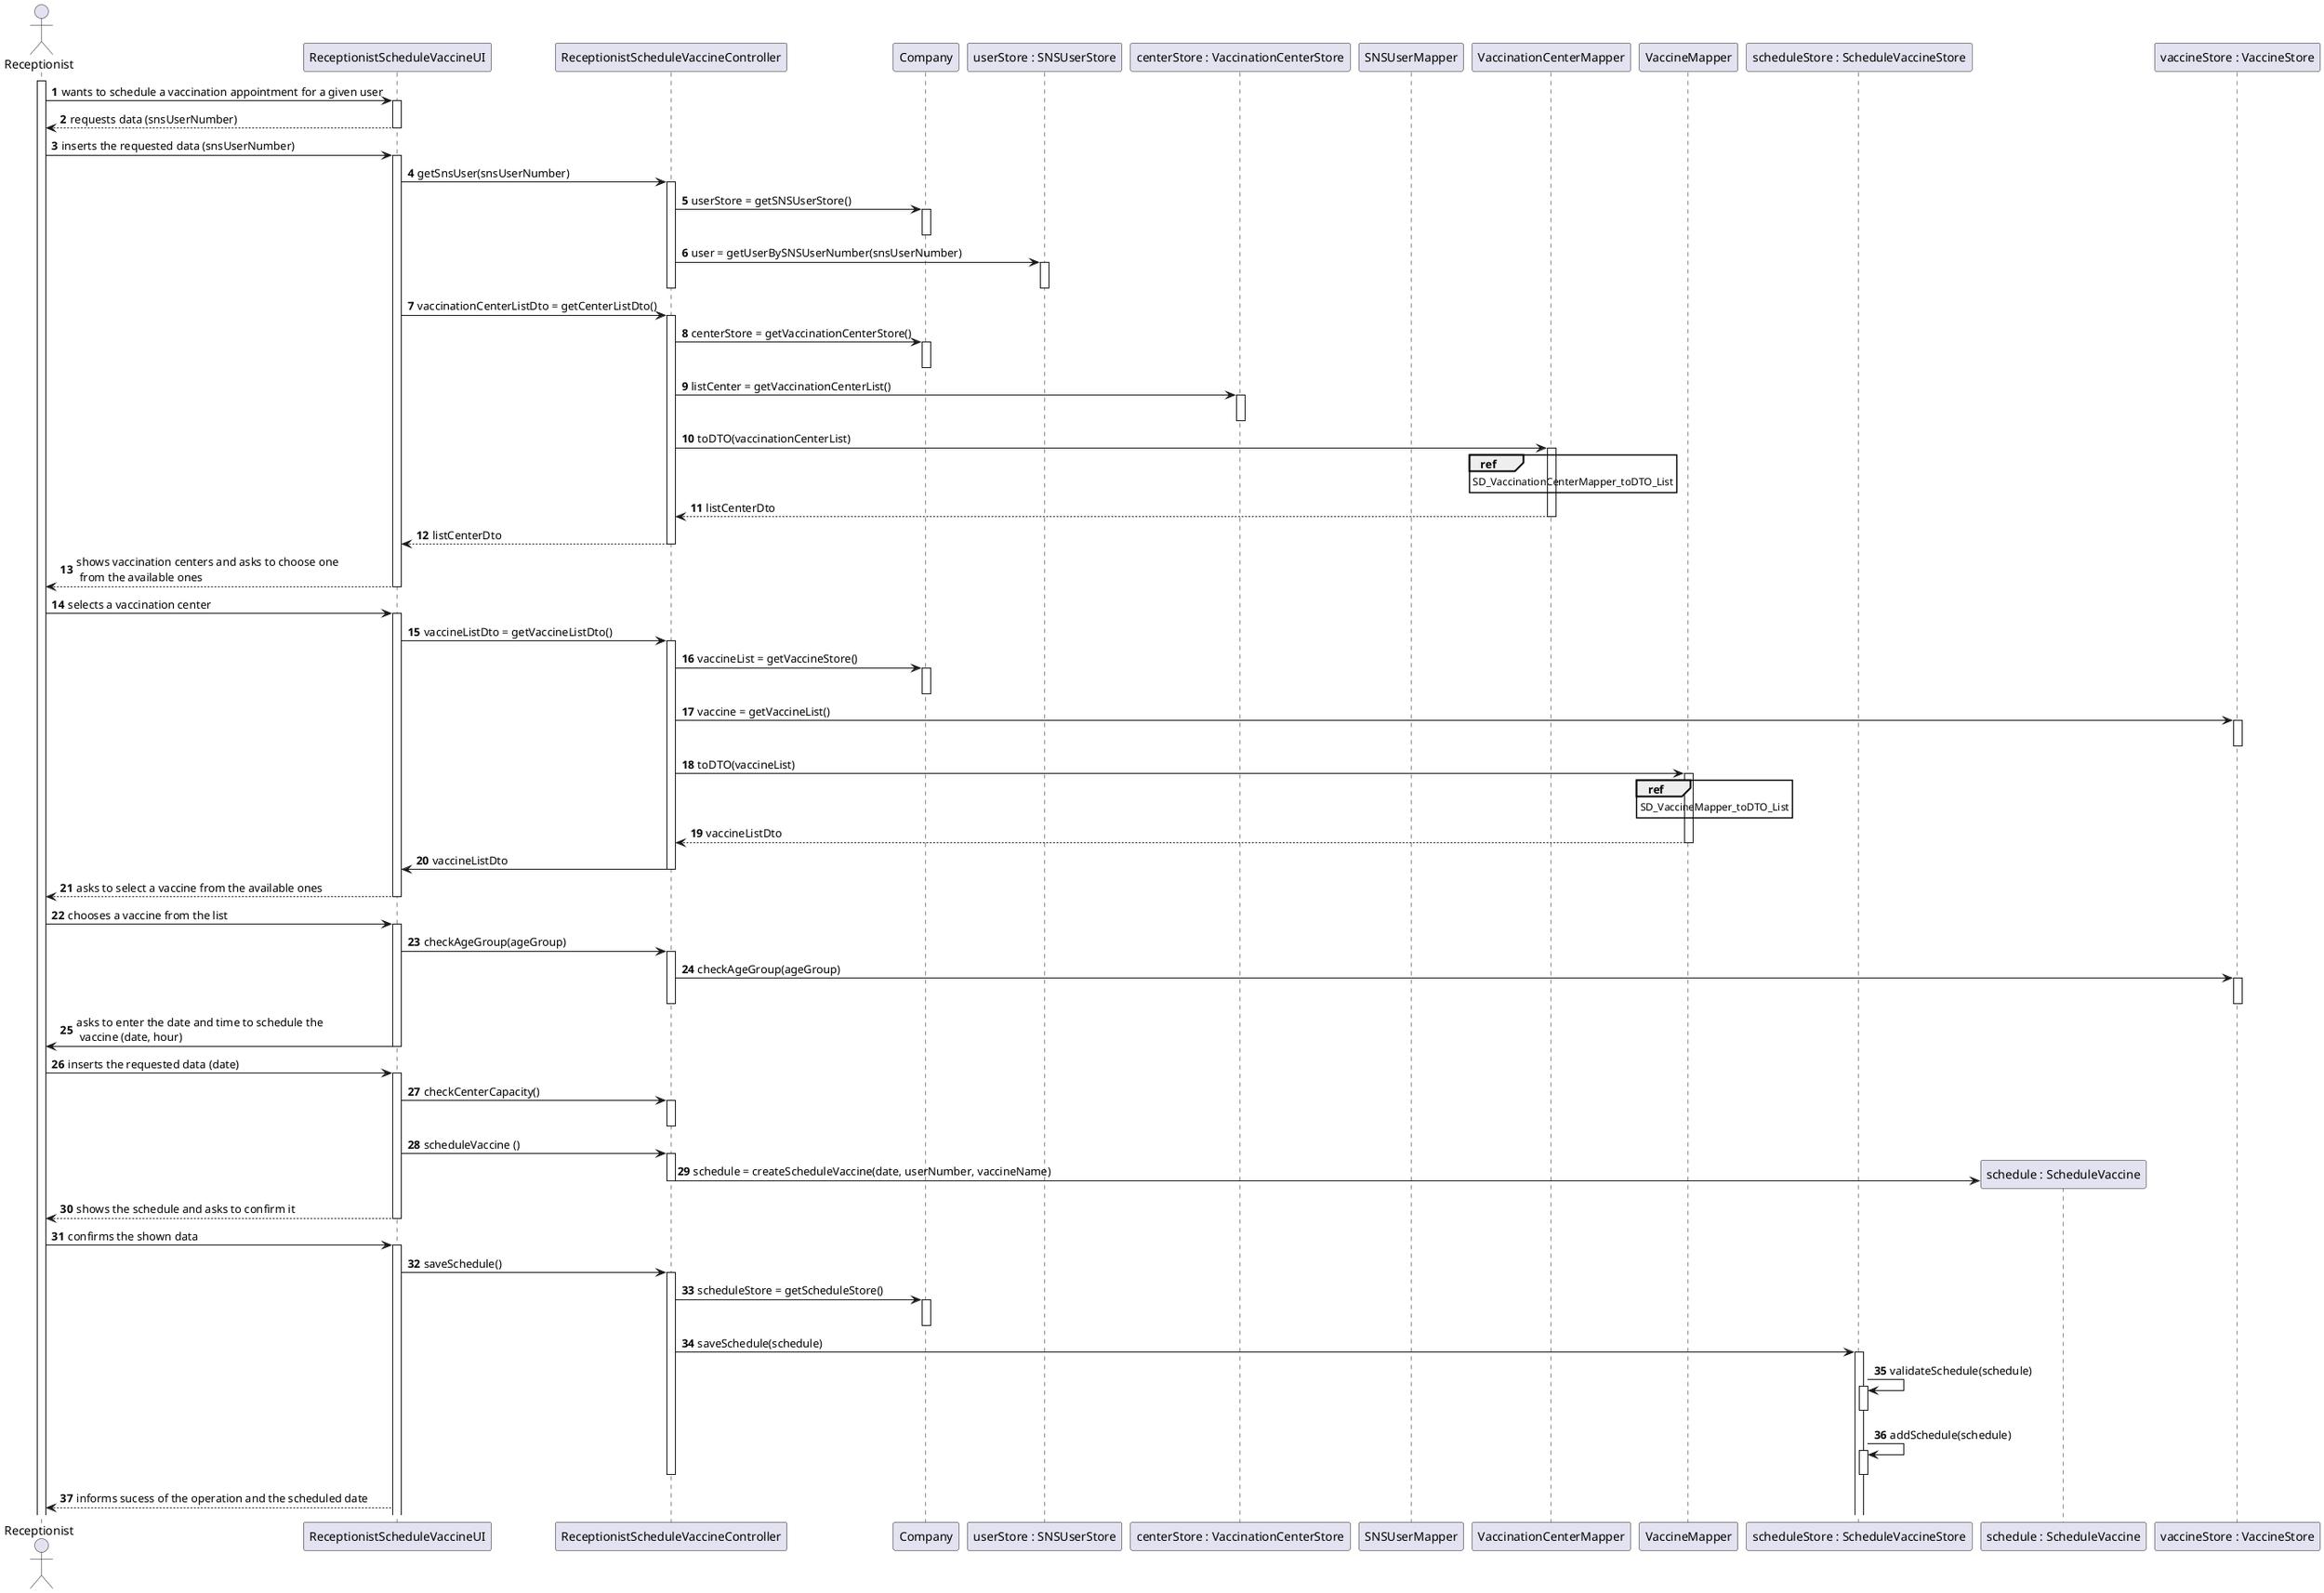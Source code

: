 @startuml
autonumber

actor Receptionist
activate Receptionist

participant "ReceptionistScheduleVaccineUI" as ui
participant "ReceptionistScheduleVaccineController" as controller
participant "Company" as company
participant "userStore : SNSUserStore" as userStore
participant "centerStore : VaccinationCenterStore" as centerStore
participant "SNSUserMapper" as userMapper
participant "VaccinationCenterMapper" as centerMapper
participant "VaccineMapper" as vaccineMapper
participant "scheduleStore : ScheduleVaccineStore" as scheduleStore
participant "schedule : ScheduleVaccine" as scheduleVaccine
participant "vaccineStore : VaccineStore" as vaccineStore


Receptionist -> ui : wants to schedule a vaccination appointment for a given user
activate ui
ui --> Receptionist : requests data (snsUserNumber)
deactivate ui






Receptionist -> ui : inserts the requested data (snsUserNumber)
activate ui
ui -> controller : getSnsUser(snsUserNumber)
activate controller
controller -> company : userStore = getSNSUserStore()
activate company
deactivate company
controller -> userStore : user = getUserBySNSUserNumber(snsUserNumber)
activate userStore
deactivate userStore
deactivate controller
ui -> controller : vaccinationCenterListDto = getCenterListDto()
activate controller
controller -> company : centerStore = getVaccinationCenterStore()
activate company
deactivate company
controller -> centerStore : listCenter = getVaccinationCenterList()
activate centerStore
deactivate centerStore
controller -> centerMapper : toDTO(vaccinationCenterList)
activate centerMapper
ref over centerMapper
SD_VaccinationCenterMapper_toDTO_List
end ref
centerMapper --> controller : listCenterDto
deactivate centerMapper
controller --> ui : listCenterDto
deactivate controller
ui --> Receptionist : shows vaccination centers and asks to choose one \n from the available ones
deactivate ui





Receptionist -> ui : selects a vaccination center
activate ui
ui -> controller : vaccineListDto = getVaccineListDto()
activate controller
controller -> company : vaccineList = getVaccineStore()
activate company
deactivate company
controller -> vaccineStore : vaccine = getVaccineList()
activate vaccineStore
deactivate vaccineStore
controller -> vaccineMapper : toDTO(vaccineList)
activate vaccineMapper
ref over vaccineMapper
SD_VaccineMapper_toDTO_List
end ref
vaccineMapper --> controller : vaccineListDto
deactivate vaccineMapper
controller -> ui : vaccineListDto
deactivate controller
ui --> Receptionist : asks to select a vaccine from the available ones
deactivate ui

Receptionist -> ui : chooses a vaccine from the list
activate ui
ui-> controller : checkAgeGroup(ageGroup)
activate controller
controller -> vaccineStore : checkAgeGroup(ageGroup)
activate vaccineStore
deactivate vaccineStore
deactivate controller

ui -> Receptionist : asks to enter the date and time to schedule the \n vaccine (date, hour)
deactivate ui


Receptionist -> ui : inserts the requested data (date)
activate ui
ui -> controller : checkCenterCapacity()
activate controller
deactivate controller
ui -> controller : scheduleVaccine ()
activate controller
controller -> scheduleVaccine** : schedule = createScheduleVaccine(date, userNumber, vaccineName)
deactivate controller
ui --> Receptionist : shows the schedule and asks to confirm it
deactivate ui



Receptionist -> ui : confirms the shown data
activate ui
ui -> controller : saveSchedule()
activate controller
controller -> company : scheduleStore = getScheduleStore()
activate company
deactivate company
controller -> scheduleStore : saveSchedule(schedule)
activate scheduleStore
scheduleStore -> scheduleStore : validateSchedule(schedule)
activate scheduleStore
deactivate scheduleStore
scheduleStore -> scheduleStore : addSchedule(schedule)
activate scheduleStore
deactivate scheduleStore
deactivate controller
ui --> Receptionist : informs sucess of the operation and the scheduled date

@enduml